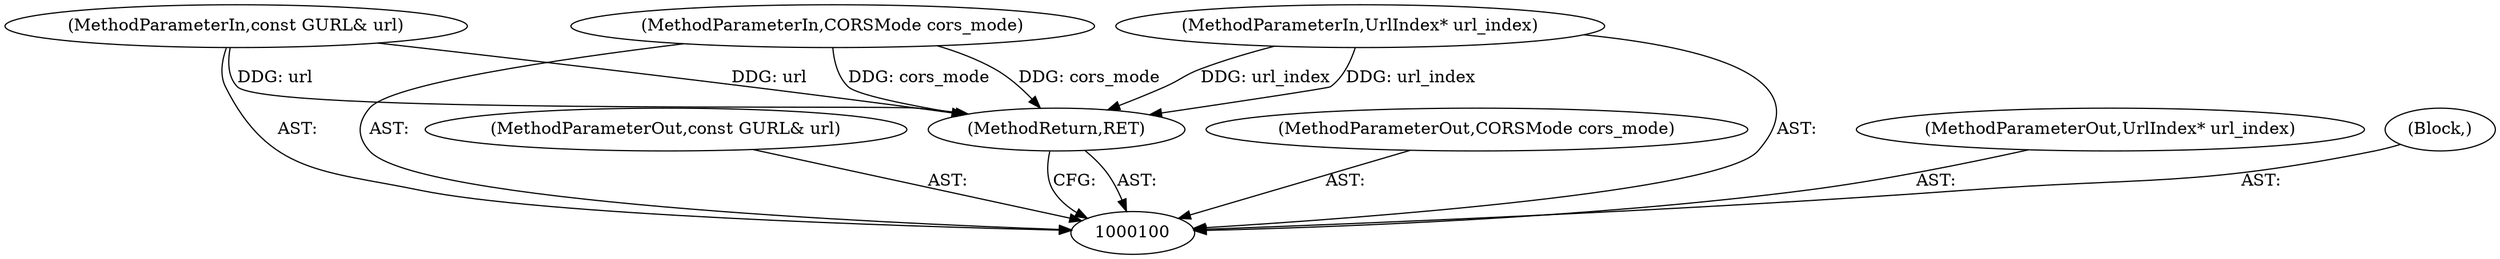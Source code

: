 digraph "0_Chrome_a9cbaa7a40e2b2723cfc2f266c42f4980038a949_7" {
"1000105" [label="(MethodReturn,RET)"];
"1000101" [label="(MethodParameterIn,const GURL& url)"];
"1000112" [label="(MethodParameterOut,const GURL& url)"];
"1000102" [label="(MethodParameterIn,CORSMode cors_mode)"];
"1000113" [label="(MethodParameterOut,CORSMode cors_mode)"];
"1000103" [label="(MethodParameterIn,UrlIndex* url_index)"];
"1000114" [label="(MethodParameterOut,UrlIndex* url_index)"];
"1000104" [label="(Block,)"];
"1000105" -> "1000100"  [label="AST: "];
"1000105" -> "1000100"  [label="CFG: "];
"1000103" -> "1000105"  [label="DDG: url_index"];
"1000102" -> "1000105"  [label="DDG: cors_mode"];
"1000101" -> "1000105"  [label="DDG: url"];
"1000101" -> "1000100"  [label="AST: "];
"1000101" -> "1000105"  [label="DDG: url"];
"1000112" -> "1000100"  [label="AST: "];
"1000102" -> "1000100"  [label="AST: "];
"1000102" -> "1000105"  [label="DDG: cors_mode"];
"1000113" -> "1000100"  [label="AST: "];
"1000103" -> "1000100"  [label="AST: "];
"1000103" -> "1000105"  [label="DDG: url_index"];
"1000114" -> "1000100"  [label="AST: "];
"1000104" -> "1000100"  [label="AST: "];
}
